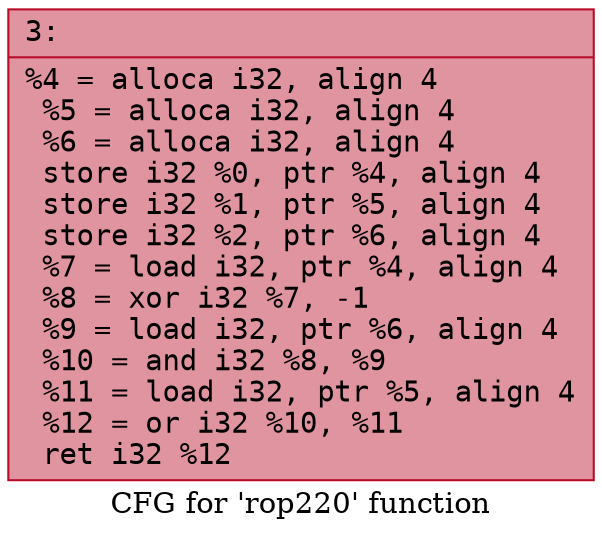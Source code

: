 digraph "CFG for 'rop220' function" {
	label="CFG for 'rop220' function";

	Node0x6000015c23a0 [shape=record,color="#b70d28ff", style=filled, fillcolor="#b70d2870" fontname="Courier",label="{3:\l|  %4 = alloca i32, align 4\l  %5 = alloca i32, align 4\l  %6 = alloca i32, align 4\l  store i32 %0, ptr %4, align 4\l  store i32 %1, ptr %5, align 4\l  store i32 %2, ptr %6, align 4\l  %7 = load i32, ptr %4, align 4\l  %8 = xor i32 %7, -1\l  %9 = load i32, ptr %6, align 4\l  %10 = and i32 %8, %9\l  %11 = load i32, ptr %5, align 4\l  %12 = or i32 %10, %11\l  ret i32 %12\l}"];
}
